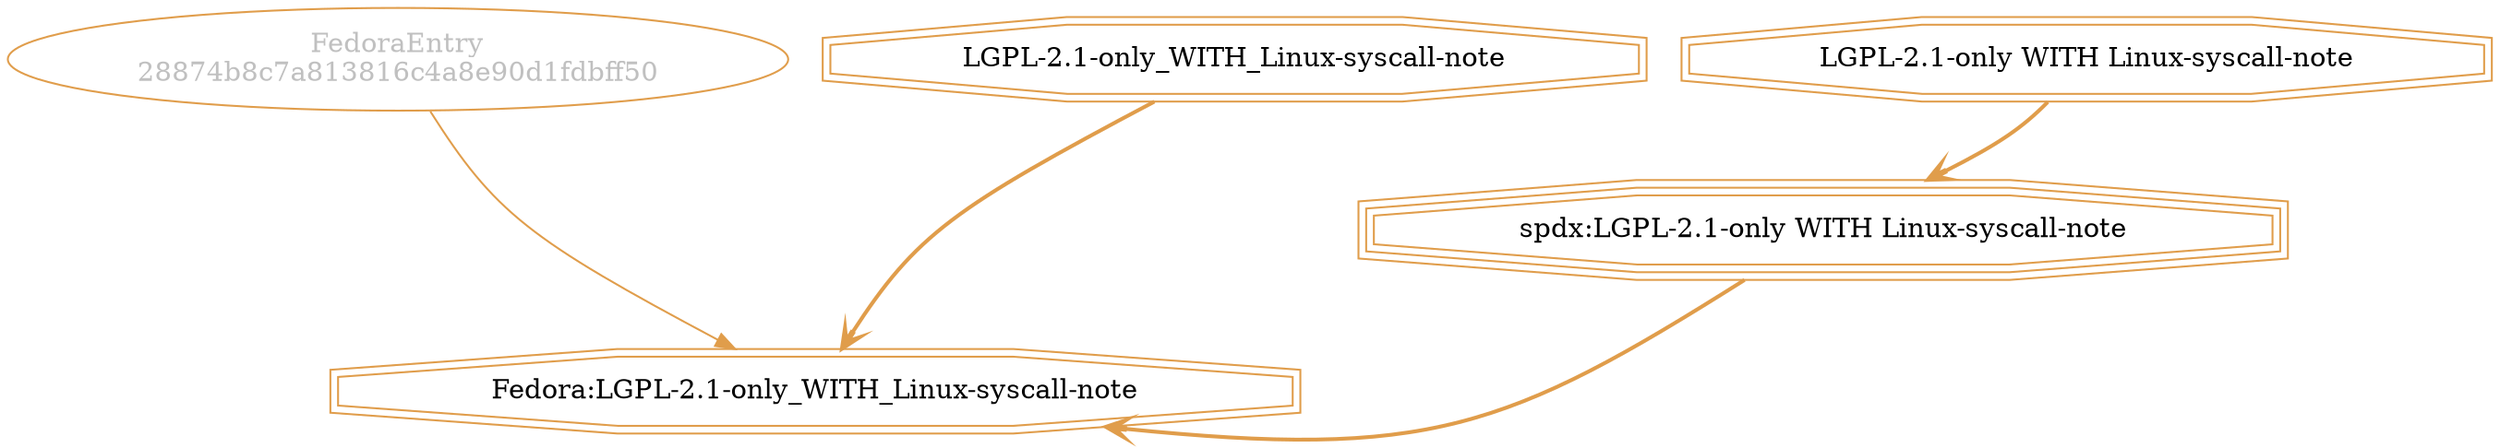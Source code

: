 strict digraph {
    node [shape=box];
    graph [splines=curved];
    6898 [label="FedoraEntry\n28874b8c7a813816c4a8e90d1fdbff50"
         ,fontcolor=gray
         ,color="#e09d4b"
         ,fillcolor="beige;1"
         ,shape=ellipse];
    6899 [label="Fedora:LGPL-2.1-only_WITH_Linux-syscall-note"
         ,color="#e09d4b"
         ,shape=doubleoctagon];
    6900 [label="LGPL-2.1-only_WITH_Linux-syscall-note"
         ,color="#e09d4b"
         ,shape=doubleoctagon];
    6901 [label="spdx:LGPL-2.1-only WITH Linux-syscall-note"
         ,color="#e09d4b"
         ,shape=tripleoctagon];
    6902 [label="LGPL-2.1-only WITH Linux-syscall-note"
         ,color="#e09d4b"
         ,shape=doubleoctagon];
    6898 -> 6899 [weight=0.5
                 ,color="#e09d4b"];
    6900 -> 6899 [style=bold
                 ,arrowhead=vee
                 ,weight=0.7
                 ,color="#e09d4b"];
    6901 -> 6899 [style=bold
                 ,arrowhead=vee
                 ,weight=0.7
                 ,color="#e09d4b"];
    6902 -> 6901 [style=bold
                 ,arrowhead=vee
                 ,weight=0.7
                 ,color="#e09d4b"];
}

